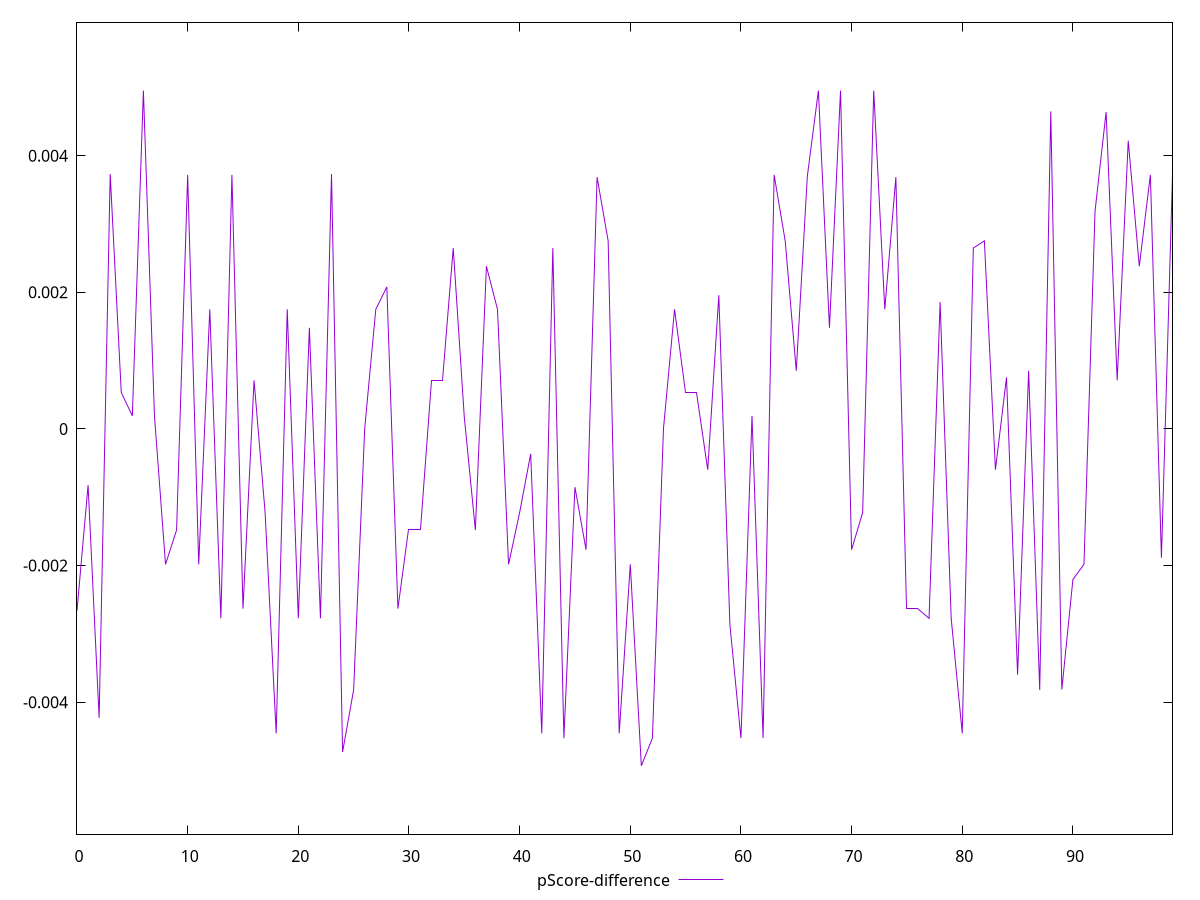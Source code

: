 reset

$pScoreDifference <<EOF
0 -0.0026610465055119104
1 -0.0008236743123702928
2 -0.004229901185675677
3 0.003731128396951
4 0.0005342219578541307
5 0.00019072068583270152
6 0.004951707034809072
7 0.00019072068583270152
8 -0.0019824163247981197
9 -0.0014794423933552903
10 0.0037182073683034167
11 -0.0019824163247981197
12 0.0017497961668426765
13 -0.002773119842727101
14 0.0037182073683034167
15 -0.0026309534147982427
16 0.0007106198420188115
17 -0.001225256415974929
18 -0.004457294252225408
19 0.0017497961668426765
20 -0.002773119842727101
21 0.0014796308990092655
22 -0.002773119842727101
23 0.003731128396951
24 -0.004729327755706447
25 -0.00381923076817825
26 0.000004896253700703568
27 0.0017497961668426765
28 0.002078044736882445
29 -0.0026309534147982427
30 -0.0014794423933552903
31 -0.0014794423933552903
32 0.0007106198420188115
33 0.0007106198420188115
34 0.002646666879303372
35 0.0001706714116187502
36 -0.0014794423933552903
37 0.002380450947402357
38 0.0017497961668426765
39 -0.0019824163247981197
40 -0.001225256415974929
41 -0.00036568426134797605
42 -0.004457294252225408
43 0.002646666879303372
44 -0.004526535494477901
45 -0.0008531315023528885
46 -0.0017680079343623811
47 0.003685417052522233
48 0.0027521983514116055
49 -0.004457294252225408
50 -0.0019824163247981197
51 -0.004931822957321863
52 -0.004526535494477901
53 0.000004896253700703568
54 0.0017497961668426765
55 0.0005342219578541307
56 0.0005342219578541307
57 -0.0005974907917117855
58 0.0019575474623955147
59 -0.002859933724650099
60 -0.004526535494477901
61 0.00019072068583270152
62 -0.004526535494477901
63 0.0037182073683034167
64 0.0027521983514116055
65 0.0008507430743767141
66 0.0036973680837035783
67 0.004951707034809072
68 0.0014796308990092655
69 0.004951707034809072
70 -0.0017680079343623811
71 -0.001225256415974929
72 0.004951707034809072
73 0.0017497961668426765
74 0.003685417052522233
75 -0.0026309534147982427
76 -0.0026309534147982427
77 -0.002773119842727101
78 0.0018569718307943628
79 -0.002773119842727101
80 -0.004457294252225408
81 0.002646666879303372
82 0.0027521983514116055
83 -0.0005974907917117855
84 0.0007546627337206013
85 -0.0035979075473533406
86 0.0008507430743767141
87 -0.003820488846306036
88 0.004648231415178894
89 -0.0038146507085621284
90 -0.0022035995197118297
91 -0.0019824163247981197
92 0.0031862003898535107
93 0.0046375893622611075
94 0.0007106198420188115
95 0.00421827651348905
96 0.002380450947402357
97 0.0037182073683034167
98 -0.00188570778269892
99 0.0037182073683034167
EOF

set key outside below
set xrange [0:99]
set yrange [-0.005931822957321863:0.005951707034809072]
set trange [-0.005931822957321863:0.005951707034809072]
set terminal svg size 640, 500 enhanced background rgb 'white'
set output "report_00017_2021-02-10T15-08-03.406Z/max-potential-fid/samples/pages+cached+noadtech+nomedia/pScore-difference/values.svg"

plot $pScoreDifference title "pScore-difference" with line

reset
